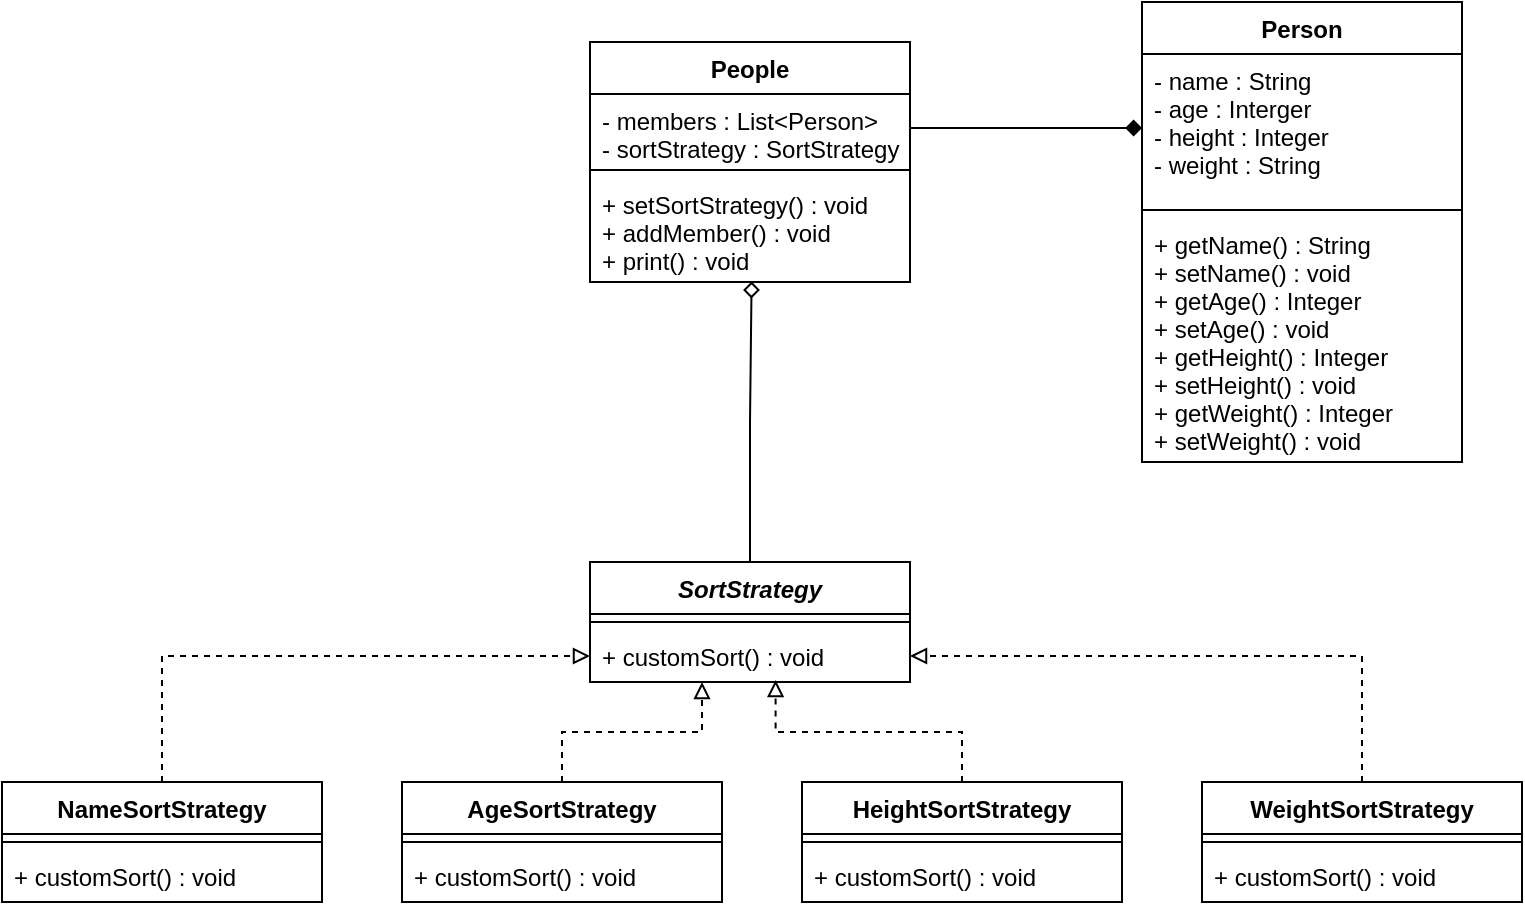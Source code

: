 <mxfile version="15.4.0" type="device"><diagram id="C5RBs43oDa-KdzZeNtuy" name="Page-1"><mxGraphModel dx="946" dy="632" grid="1" gridSize="10" guides="1" tooltips="1" connect="1" arrows="1" fold="1" page="1" pageScale="1" pageWidth="827" pageHeight="1169" math="0" shadow="0"><root><mxCell id="WIyWlLk6GJQsqaUBKTNV-0"/><mxCell id="WIyWlLk6GJQsqaUBKTNV-1" parent="WIyWlLk6GJQsqaUBKTNV-0"/><mxCell id="SvGwib5ugTigKanMLRHK-0" value="Person" style="swimlane;fontStyle=1;align=center;verticalAlign=top;childLayout=stackLayout;horizontal=1;startSize=26;horizontalStack=0;resizeParent=1;resizeParentMax=0;resizeLast=0;collapsible=1;marginBottom=0;" vertex="1" parent="WIyWlLk6GJQsqaUBKTNV-1"><mxGeometry x="610" y="50" width="160" height="230" as="geometry"/></mxCell><mxCell id="SvGwib5ugTigKanMLRHK-1" value="- name : String&#10;- age : Interger&#10;- height : Integer&#10;- weight : String" style="text;strokeColor=none;fillColor=none;align=left;verticalAlign=top;spacingLeft=4;spacingRight=4;overflow=hidden;rotatable=0;points=[[0,0.5],[1,0.5]];portConstraint=eastwest;" vertex="1" parent="SvGwib5ugTigKanMLRHK-0"><mxGeometry y="26" width="160" height="74" as="geometry"/></mxCell><mxCell id="SvGwib5ugTigKanMLRHK-2" value="" style="line;strokeWidth=1;fillColor=none;align=left;verticalAlign=middle;spacingTop=-1;spacingLeft=3;spacingRight=3;rotatable=0;labelPosition=right;points=[];portConstraint=eastwest;" vertex="1" parent="SvGwib5ugTigKanMLRHK-0"><mxGeometry y="100" width="160" height="8" as="geometry"/></mxCell><mxCell id="SvGwib5ugTigKanMLRHK-3" value="+ getName() : String&#10;+ setName() : void&#10;+ getAge() : Integer&#10;+ setAge() : void&#10;+ getHeight() : Integer&#10;+ setHeight() : void&#10;+ getWeight() : Integer&#10;+ setWeight() : void" style="text;strokeColor=none;fillColor=none;align=left;verticalAlign=top;spacingLeft=4;spacingRight=4;overflow=hidden;rotatable=0;points=[[0,0.5],[1,0.5]];portConstraint=eastwest;" vertex="1" parent="SvGwib5ugTigKanMLRHK-0"><mxGeometry y="108" width="160" height="122" as="geometry"/></mxCell><mxCell id="SvGwib5ugTigKanMLRHK-4" value="People" style="swimlane;fontStyle=1;align=center;verticalAlign=top;childLayout=stackLayout;horizontal=1;startSize=26;horizontalStack=0;resizeParent=1;resizeParentMax=0;resizeLast=0;collapsible=1;marginBottom=0;" vertex="1" parent="WIyWlLk6GJQsqaUBKTNV-1"><mxGeometry x="334" y="70" width="160" height="120" as="geometry"/></mxCell><mxCell id="SvGwib5ugTigKanMLRHK-5" value="- members : List&lt;Person&gt;&#10;- sortStrategy : SortStrategy" style="text;strokeColor=none;fillColor=none;align=left;verticalAlign=top;spacingLeft=4;spacingRight=4;overflow=hidden;rotatable=0;points=[[0,0.5],[1,0.5]];portConstraint=eastwest;" vertex="1" parent="SvGwib5ugTigKanMLRHK-4"><mxGeometry y="26" width="160" height="34" as="geometry"/></mxCell><mxCell id="SvGwib5ugTigKanMLRHK-6" value="" style="line;strokeWidth=1;fillColor=none;align=left;verticalAlign=middle;spacingTop=-1;spacingLeft=3;spacingRight=3;rotatable=0;labelPosition=right;points=[];portConstraint=eastwest;" vertex="1" parent="SvGwib5ugTigKanMLRHK-4"><mxGeometry y="60" width="160" height="8" as="geometry"/></mxCell><mxCell id="SvGwib5ugTigKanMLRHK-7" value="+ setSortStrategy() : void&#10;+ addMember() : void&#10;+ print() : void&#10;" style="text;strokeColor=none;fillColor=none;align=left;verticalAlign=top;spacingLeft=4;spacingRight=4;overflow=hidden;rotatable=0;points=[[0,0.5],[1,0.5]];portConstraint=eastwest;" vertex="1" parent="SvGwib5ugTigKanMLRHK-4"><mxGeometry y="68" width="160" height="52" as="geometry"/></mxCell><mxCell id="SvGwib5ugTigKanMLRHK-25" style="edgeStyle=orthogonalEdgeStyle;rounded=0;orthogonalLoop=1;jettySize=auto;html=1;entryX=0.35;entryY=1;entryDx=0;entryDy=0;entryPerimeter=0;dashed=1;endArrow=block;endFill=0;" edge="1" parent="WIyWlLk6GJQsqaUBKTNV-1" source="SvGwib5ugTigKanMLRHK-8" target="SvGwib5ugTigKanMLRHK-17"><mxGeometry relative="1" as="geometry"/></mxCell><mxCell id="SvGwib5ugTigKanMLRHK-8" value="AgeSortStrategy" style="swimlane;fontStyle=1;align=center;verticalAlign=top;childLayout=stackLayout;horizontal=1;startSize=26;horizontalStack=0;resizeParent=1;resizeParentMax=0;resizeLast=0;collapsible=1;marginBottom=0;" vertex="1" parent="WIyWlLk6GJQsqaUBKTNV-1"><mxGeometry x="240" y="440" width="160" height="60" as="geometry"/></mxCell><mxCell id="SvGwib5ugTigKanMLRHK-10" value="" style="line;strokeWidth=1;fillColor=none;align=left;verticalAlign=middle;spacingTop=-1;spacingLeft=3;spacingRight=3;rotatable=0;labelPosition=right;points=[];portConstraint=eastwest;" vertex="1" parent="SvGwib5ugTigKanMLRHK-8"><mxGeometry y="26" width="160" height="8" as="geometry"/></mxCell><mxCell id="SvGwib5ugTigKanMLRHK-11" value="+ customSort() : void" style="text;strokeColor=none;fillColor=none;align=left;verticalAlign=top;spacingLeft=4;spacingRight=4;overflow=hidden;rotatable=0;points=[[0,0.5],[1,0.5]];portConstraint=eastwest;" vertex="1" parent="SvGwib5ugTigKanMLRHK-8"><mxGeometry y="34" width="160" height="26" as="geometry"/></mxCell><mxCell id="SvGwib5ugTigKanMLRHK-27" style="edgeStyle=orthogonalEdgeStyle;rounded=0;orthogonalLoop=1;jettySize=auto;html=1;entryX=1;entryY=0.5;entryDx=0;entryDy=0;dashed=1;endArrow=block;endFill=0;" edge="1" parent="WIyWlLk6GJQsqaUBKTNV-1" source="SvGwib5ugTigKanMLRHK-12" target="SvGwib5ugTigKanMLRHK-17"><mxGeometry relative="1" as="geometry"/></mxCell><mxCell id="SvGwib5ugTigKanMLRHK-12" value="WeightSortStrategy" style="swimlane;fontStyle=1;align=center;verticalAlign=top;childLayout=stackLayout;horizontal=1;startSize=26;horizontalStack=0;resizeParent=1;resizeParentMax=0;resizeLast=0;collapsible=1;marginBottom=0;" vertex="1" parent="WIyWlLk6GJQsqaUBKTNV-1"><mxGeometry x="640" y="440" width="160" height="60" as="geometry"/></mxCell><mxCell id="SvGwib5ugTigKanMLRHK-13" value="" style="line;strokeWidth=1;fillColor=none;align=left;verticalAlign=middle;spacingTop=-1;spacingLeft=3;spacingRight=3;rotatable=0;labelPosition=right;points=[];portConstraint=eastwest;" vertex="1" parent="SvGwib5ugTigKanMLRHK-12"><mxGeometry y="26" width="160" height="8" as="geometry"/></mxCell><mxCell id="SvGwib5ugTigKanMLRHK-14" value="+ customSort() : void" style="text;strokeColor=none;fillColor=none;align=left;verticalAlign=top;spacingLeft=4;spacingRight=4;overflow=hidden;rotatable=0;points=[[0,0.5],[1,0.5]];portConstraint=eastwest;" vertex="1" parent="SvGwib5ugTigKanMLRHK-12"><mxGeometry y="34" width="160" height="26" as="geometry"/></mxCell><mxCell id="SvGwib5ugTigKanMLRHK-29" style="edgeStyle=orthogonalEdgeStyle;rounded=0;orthogonalLoop=1;jettySize=auto;html=1;entryX=0.505;entryY=0.996;entryDx=0;entryDy=0;entryPerimeter=0;endArrow=diamond;endFill=0;" edge="1" parent="WIyWlLk6GJQsqaUBKTNV-1" source="SvGwib5ugTigKanMLRHK-15" target="SvGwib5ugTigKanMLRHK-7"><mxGeometry relative="1" as="geometry"/></mxCell><mxCell id="SvGwib5ugTigKanMLRHK-15" value="SortStrategy" style="swimlane;fontStyle=3;align=center;verticalAlign=top;childLayout=stackLayout;horizontal=1;startSize=26;horizontalStack=0;resizeParent=1;resizeParentMax=0;resizeLast=0;collapsible=1;marginBottom=0;" vertex="1" parent="WIyWlLk6GJQsqaUBKTNV-1"><mxGeometry x="334" y="330" width="160" height="60" as="geometry"/></mxCell><mxCell id="SvGwib5ugTigKanMLRHK-16" value="" style="line;strokeWidth=1;fillColor=none;align=left;verticalAlign=middle;spacingTop=-1;spacingLeft=3;spacingRight=3;rotatable=0;labelPosition=right;points=[];portConstraint=eastwest;" vertex="1" parent="SvGwib5ugTigKanMLRHK-15"><mxGeometry y="26" width="160" height="8" as="geometry"/></mxCell><mxCell id="SvGwib5ugTigKanMLRHK-17" value="+ customSort() : void" style="text;strokeColor=none;fillColor=none;align=left;verticalAlign=top;spacingLeft=4;spacingRight=4;overflow=hidden;rotatable=0;points=[[0,0.5],[1,0.5]];portConstraint=eastwest;" vertex="1" parent="SvGwib5ugTigKanMLRHK-15"><mxGeometry y="34" width="160" height="26" as="geometry"/></mxCell><mxCell id="SvGwib5ugTigKanMLRHK-24" style="edgeStyle=orthogonalEdgeStyle;rounded=0;orthogonalLoop=1;jettySize=auto;html=1;entryX=0;entryY=0.5;entryDx=0;entryDy=0;dashed=1;endArrow=block;endFill=0;" edge="1" parent="WIyWlLk6GJQsqaUBKTNV-1" source="SvGwib5ugTigKanMLRHK-18" target="SvGwib5ugTigKanMLRHK-17"><mxGeometry relative="1" as="geometry"/></mxCell><mxCell id="SvGwib5ugTigKanMLRHK-18" value="NameSortStrategy" style="swimlane;fontStyle=1;align=center;verticalAlign=top;childLayout=stackLayout;horizontal=1;startSize=26;horizontalStack=0;resizeParent=1;resizeParentMax=0;resizeLast=0;collapsible=1;marginBottom=0;" vertex="1" parent="WIyWlLk6GJQsqaUBKTNV-1"><mxGeometry x="40" y="440" width="160" height="60" as="geometry"/></mxCell><mxCell id="SvGwib5ugTigKanMLRHK-19" value="" style="line;strokeWidth=1;fillColor=none;align=left;verticalAlign=middle;spacingTop=-1;spacingLeft=3;spacingRight=3;rotatable=0;labelPosition=right;points=[];portConstraint=eastwest;" vertex="1" parent="SvGwib5ugTigKanMLRHK-18"><mxGeometry y="26" width="160" height="8" as="geometry"/></mxCell><mxCell id="SvGwib5ugTigKanMLRHK-20" value="+ customSort() : void" style="text;strokeColor=none;fillColor=none;align=left;verticalAlign=top;spacingLeft=4;spacingRight=4;overflow=hidden;rotatable=0;points=[[0,0.5],[1,0.5]];portConstraint=eastwest;" vertex="1" parent="SvGwib5ugTigKanMLRHK-18"><mxGeometry y="34" width="160" height="26" as="geometry"/></mxCell><mxCell id="SvGwib5ugTigKanMLRHK-26" style="edgeStyle=orthogonalEdgeStyle;rounded=0;orthogonalLoop=1;jettySize=auto;html=1;entryX=0.58;entryY=0.962;entryDx=0;entryDy=0;entryPerimeter=0;dashed=1;endArrow=block;endFill=0;" edge="1" parent="WIyWlLk6GJQsqaUBKTNV-1" source="SvGwib5ugTigKanMLRHK-21" target="SvGwib5ugTigKanMLRHK-17"><mxGeometry relative="1" as="geometry"/></mxCell><mxCell id="SvGwib5ugTigKanMLRHK-21" value="HeightSortStrategy" style="swimlane;fontStyle=1;align=center;verticalAlign=top;childLayout=stackLayout;horizontal=1;startSize=26;horizontalStack=0;resizeParent=1;resizeParentMax=0;resizeLast=0;collapsible=1;marginBottom=0;" vertex="1" parent="WIyWlLk6GJQsqaUBKTNV-1"><mxGeometry x="440" y="440" width="160" height="60" as="geometry"/></mxCell><mxCell id="SvGwib5ugTigKanMLRHK-22" value="" style="line;strokeWidth=1;fillColor=none;align=left;verticalAlign=middle;spacingTop=-1;spacingLeft=3;spacingRight=3;rotatable=0;labelPosition=right;points=[];portConstraint=eastwest;" vertex="1" parent="SvGwib5ugTigKanMLRHK-21"><mxGeometry y="26" width="160" height="8" as="geometry"/></mxCell><mxCell id="SvGwib5ugTigKanMLRHK-23" value="+ customSort() : void" style="text;strokeColor=none;fillColor=none;align=left;verticalAlign=top;spacingLeft=4;spacingRight=4;overflow=hidden;rotatable=0;points=[[0,0.5],[1,0.5]];portConstraint=eastwest;" vertex="1" parent="SvGwib5ugTigKanMLRHK-21"><mxGeometry y="34" width="160" height="26" as="geometry"/></mxCell><mxCell id="SvGwib5ugTigKanMLRHK-28" style="edgeStyle=orthogonalEdgeStyle;rounded=0;orthogonalLoop=1;jettySize=auto;html=1;entryX=0;entryY=0.5;entryDx=0;entryDy=0;endArrow=diamond;endFill=1;" edge="1" parent="WIyWlLk6GJQsqaUBKTNV-1" source="SvGwib5ugTigKanMLRHK-5" target="SvGwib5ugTigKanMLRHK-1"><mxGeometry relative="1" as="geometry"/></mxCell></root></mxGraphModel></diagram></mxfile>